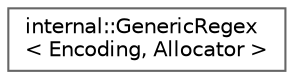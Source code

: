 digraph "Graphical Class Hierarchy"
{
 // LATEX_PDF_SIZE
  bgcolor="transparent";
  edge [fontname=Helvetica,fontsize=10,labelfontname=Helvetica,labelfontsize=10];
  node [fontname=Helvetica,fontsize=10,shape=box,height=0.2,width=0.4];
  rankdir="LR";
  Node0 [id="Node000000",label="internal::GenericRegex\l\< Encoding, Allocator \>",height=0.2,width=0.4,color="grey40", fillcolor="white", style="filled",URL="$classinternal_1_1_generic_regex.html",tooltip="Regular expression engine with subset of ECMAscript grammar."];
}
